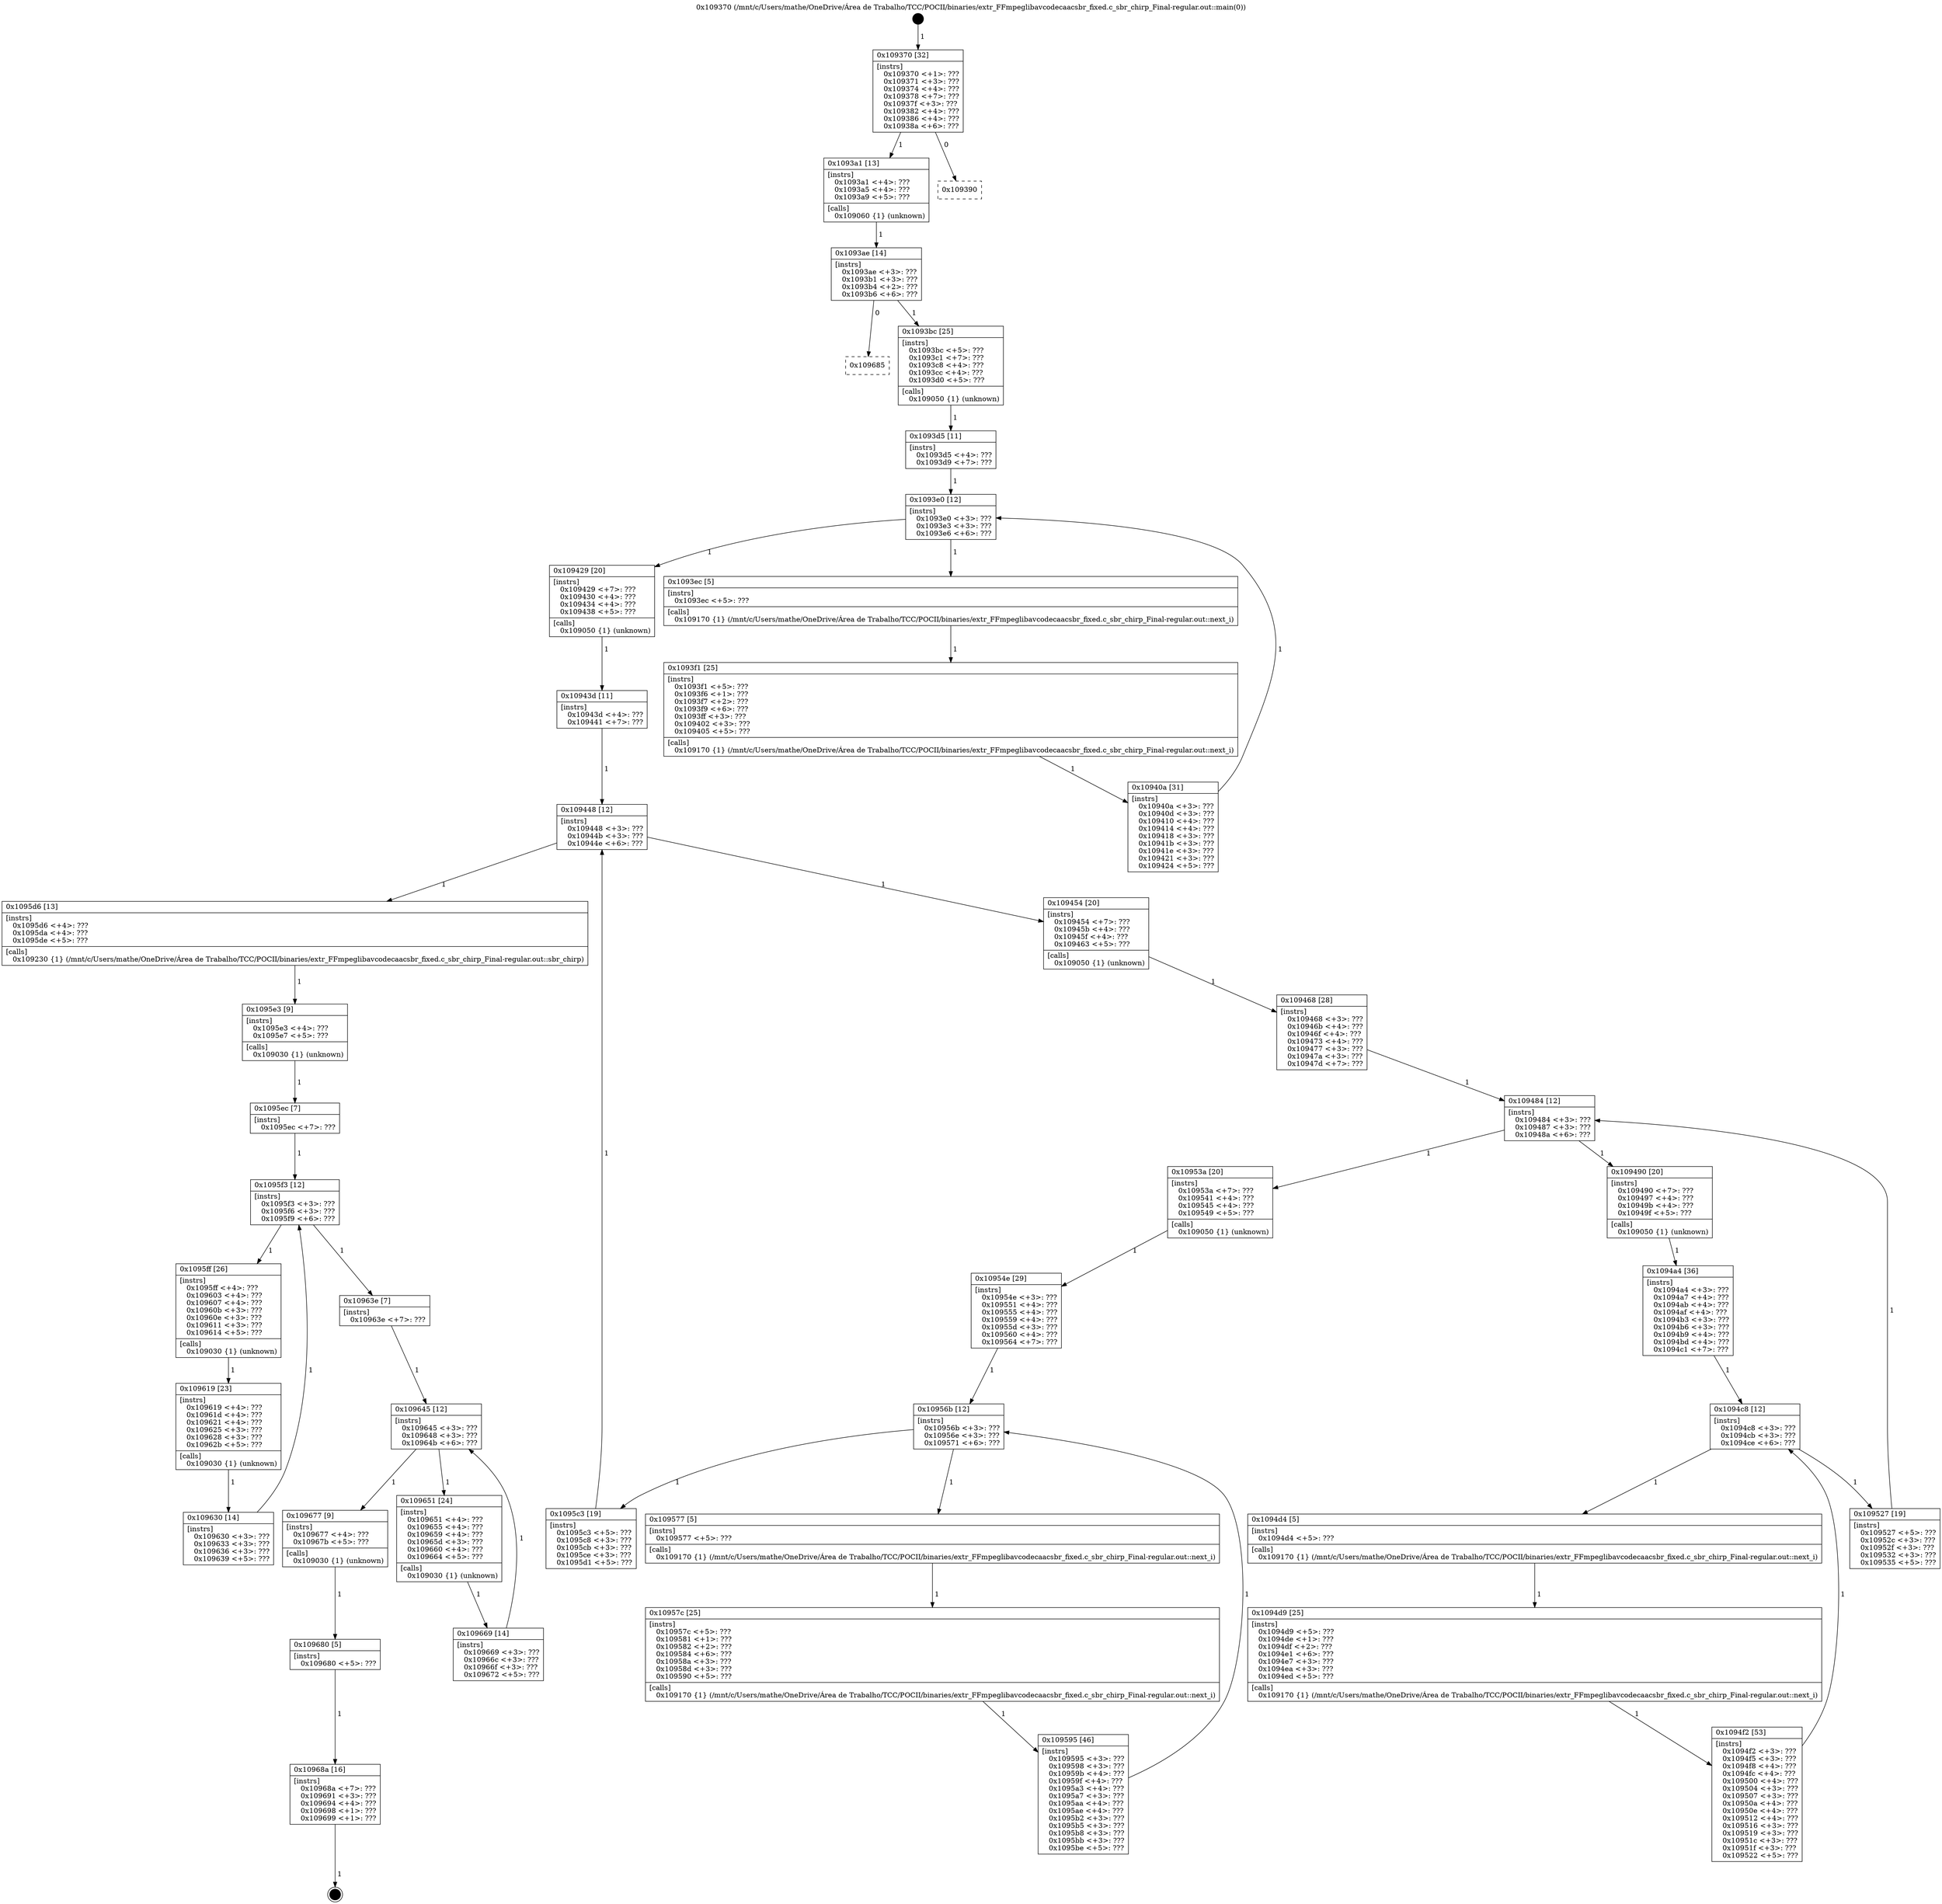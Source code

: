 digraph "0x109370" {
  label = "0x109370 (/mnt/c/Users/mathe/OneDrive/Área de Trabalho/TCC/POCII/binaries/extr_FFmpeglibavcodecaacsbr_fixed.c_sbr_chirp_Final-regular.out::main(0))"
  labelloc = "t"
  node[shape=record]

  Entry [label="",width=0.3,height=0.3,shape=circle,fillcolor=black,style=filled]
  "0x109370" [label="{
     0x109370 [32]\l
     | [instrs]\l
     &nbsp;&nbsp;0x109370 \<+1\>: ???\l
     &nbsp;&nbsp;0x109371 \<+3\>: ???\l
     &nbsp;&nbsp;0x109374 \<+4\>: ???\l
     &nbsp;&nbsp;0x109378 \<+7\>: ???\l
     &nbsp;&nbsp;0x10937f \<+3\>: ???\l
     &nbsp;&nbsp;0x109382 \<+4\>: ???\l
     &nbsp;&nbsp;0x109386 \<+4\>: ???\l
     &nbsp;&nbsp;0x10938a \<+6\>: ???\l
  }"]
  "0x1093a1" [label="{
     0x1093a1 [13]\l
     | [instrs]\l
     &nbsp;&nbsp;0x1093a1 \<+4\>: ???\l
     &nbsp;&nbsp;0x1093a5 \<+4\>: ???\l
     &nbsp;&nbsp;0x1093a9 \<+5\>: ???\l
     | [calls]\l
     &nbsp;&nbsp;0x109060 \{1\} (unknown)\l
  }"]
  "0x109390" [label="{
     0x109390\l
  }", style=dashed]
  "0x1093ae" [label="{
     0x1093ae [14]\l
     | [instrs]\l
     &nbsp;&nbsp;0x1093ae \<+3\>: ???\l
     &nbsp;&nbsp;0x1093b1 \<+3\>: ???\l
     &nbsp;&nbsp;0x1093b4 \<+2\>: ???\l
     &nbsp;&nbsp;0x1093b6 \<+6\>: ???\l
  }"]
  "0x109685" [label="{
     0x109685\l
  }", style=dashed]
  "0x1093bc" [label="{
     0x1093bc [25]\l
     | [instrs]\l
     &nbsp;&nbsp;0x1093bc \<+5\>: ???\l
     &nbsp;&nbsp;0x1093c1 \<+7\>: ???\l
     &nbsp;&nbsp;0x1093c8 \<+4\>: ???\l
     &nbsp;&nbsp;0x1093cc \<+4\>: ???\l
     &nbsp;&nbsp;0x1093d0 \<+5\>: ???\l
     | [calls]\l
     &nbsp;&nbsp;0x109050 \{1\} (unknown)\l
  }"]
  Exit [label="",width=0.3,height=0.3,shape=circle,fillcolor=black,style=filled,peripheries=2]
  "0x1093e0" [label="{
     0x1093e0 [12]\l
     | [instrs]\l
     &nbsp;&nbsp;0x1093e0 \<+3\>: ???\l
     &nbsp;&nbsp;0x1093e3 \<+3\>: ???\l
     &nbsp;&nbsp;0x1093e6 \<+6\>: ???\l
  }"]
  "0x109429" [label="{
     0x109429 [20]\l
     | [instrs]\l
     &nbsp;&nbsp;0x109429 \<+7\>: ???\l
     &nbsp;&nbsp;0x109430 \<+4\>: ???\l
     &nbsp;&nbsp;0x109434 \<+4\>: ???\l
     &nbsp;&nbsp;0x109438 \<+5\>: ???\l
     | [calls]\l
     &nbsp;&nbsp;0x109050 \{1\} (unknown)\l
  }"]
  "0x1093ec" [label="{
     0x1093ec [5]\l
     | [instrs]\l
     &nbsp;&nbsp;0x1093ec \<+5\>: ???\l
     | [calls]\l
     &nbsp;&nbsp;0x109170 \{1\} (/mnt/c/Users/mathe/OneDrive/Área de Trabalho/TCC/POCII/binaries/extr_FFmpeglibavcodecaacsbr_fixed.c_sbr_chirp_Final-regular.out::next_i)\l
  }"]
  "0x1093f1" [label="{
     0x1093f1 [25]\l
     | [instrs]\l
     &nbsp;&nbsp;0x1093f1 \<+5\>: ???\l
     &nbsp;&nbsp;0x1093f6 \<+1\>: ???\l
     &nbsp;&nbsp;0x1093f7 \<+2\>: ???\l
     &nbsp;&nbsp;0x1093f9 \<+6\>: ???\l
     &nbsp;&nbsp;0x1093ff \<+3\>: ???\l
     &nbsp;&nbsp;0x109402 \<+3\>: ???\l
     &nbsp;&nbsp;0x109405 \<+5\>: ???\l
     | [calls]\l
     &nbsp;&nbsp;0x109170 \{1\} (/mnt/c/Users/mathe/OneDrive/Área de Trabalho/TCC/POCII/binaries/extr_FFmpeglibavcodecaacsbr_fixed.c_sbr_chirp_Final-regular.out::next_i)\l
  }"]
  "0x10940a" [label="{
     0x10940a [31]\l
     | [instrs]\l
     &nbsp;&nbsp;0x10940a \<+3\>: ???\l
     &nbsp;&nbsp;0x10940d \<+3\>: ???\l
     &nbsp;&nbsp;0x109410 \<+4\>: ???\l
     &nbsp;&nbsp;0x109414 \<+4\>: ???\l
     &nbsp;&nbsp;0x109418 \<+3\>: ???\l
     &nbsp;&nbsp;0x10941b \<+3\>: ???\l
     &nbsp;&nbsp;0x10941e \<+3\>: ???\l
     &nbsp;&nbsp;0x109421 \<+3\>: ???\l
     &nbsp;&nbsp;0x109424 \<+5\>: ???\l
  }"]
  "0x1093d5" [label="{
     0x1093d5 [11]\l
     | [instrs]\l
     &nbsp;&nbsp;0x1093d5 \<+4\>: ???\l
     &nbsp;&nbsp;0x1093d9 \<+7\>: ???\l
  }"]
  "0x109448" [label="{
     0x109448 [12]\l
     | [instrs]\l
     &nbsp;&nbsp;0x109448 \<+3\>: ???\l
     &nbsp;&nbsp;0x10944b \<+3\>: ???\l
     &nbsp;&nbsp;0x10944e \<+6\>: ???\l
  }"]
  "0x1095d6" [label="{
     0x1095d6 [13]\l
     | [instrs]\l
     &nbsp;&nbsp;0x1095d6 \<+4\>: ???\l
     &nbsp;&nbsp;0x1095da \<+4\>: ???\l
     &nbsp;&nbsp;0x1095de \<+5\>: ???\l
     | [calls]\l
     &nbsp;&nbsp;0x109230 \{1\} (/mnt/c/Users/mathe/OneDrive/Área de Trabalho/TCC/POCII/binaries/extr_FFmpeglibavcodecaacsbr_fixed.c_sbr_chirp_Final-regular.out::sbr_chirp)\l
  }"]
  "0x109454" [label="{
     0x109454 [20]\l
     | [instrs]\l
     &nbsp;&nbsp;0x109454 \<+7\>: ???\l
     &nbsp;&nbsp;0x10945b \<+4\>: ???\l
     &nbsp;&nbsp;0x10945f \<+4\>: ???\l
     &nbsp;&nbsp;0x109463 \<+5\>: ???\l
     | [calls]\l
     &nbsp;&nbsp;0x109050 \{1\} (unknown)\l
  }"]
  "0x109484" [label="{
     0x109484 [12]\l
     | [instrs]\l
     &nbsp;&nbsp;0x109484 \<+3\>: ???\l
     &nbsp;&nbsp;0x109487 \<+3\>: ???\l
     &nbsp;&nbsp;0x10948a \<+6\>: ???\l
  }"]
  "0x10953a" [label="{
     0x10953a [20]\l
     | [instrs]\l
     &nbsp;&nbsp;0x10953a \<+7\>: ???\l
     &nbsp;&nbsp;0x109541 \<+4\>: ???\l
     &nbsp;&nbsp;0x109545 \<+4\>: ???\l
     &nbsp;&nbsp;0x109549 \<+5\>: ???\l
     | [calls]\l
     &nbsp;&nbsp;0x109050 \{1\} (unknown)\l
  }"]
  "0x109490" [label="{
     0x109490 [20]\l
     | [instrs]\l
     &nbsp;&nbsp;0x109490 \<+7\>: ???\l
     &nbsp;&nbsp;0x109497 \<+4\>: ???\l
     &nbsp;&nbsp;0x10949b \<+4\>: ???\l
     &nbsp;&nbsp;0x10949f \<+5\>: ???\l
     | [calls]\l
     &nbsp;&nbsp;0x109050 \{1\} (unknown)\l
  }"]
  "0x1094c8" [label="{
     0x1094c8 [12]\l
     | [instrs]\l
     &nbsp;&nbsp;0x1094c8 \<+3\>: ???\l
     &nbsp;&nbsp;0x1094cb \<+3\>: ???\l
     &nbsp;&nbsp;0x1094ce \<+6\>: ???\l
  }"]
  "0x109527" [label="{
     0x109527 [19]\l
     | [instrs]\l
     &nbsp;&nbsp;0x109527 \<+5\>: ???\l
     &nbsp;&nbsp;0x10952c \<+3\>: ???\l
     &nbsp;&nbsp;0x10952f \<+3\>: ???\l
     &nbsp;&nbsp;0x109532 \<+3\>: ???\l
     &nbsp;&nbsp;0x109535 \<+5\>: ???\l
  }"]
  "0x1094d4" [label="{
     0x1094d4 [5]\l
     | [instrs]\l
     &nbsp;&nbsp;0x1094d4 \<+5\>: ???\l
     | [calls]\l
     &nbsp;&nbsp;0x109170 \{1\} (/mnt/c/Users/mathe/OneDrive/Área de Trabalho/TCC/POCII/binaries/extr_FFmpeglibavcodecaacsbr_fixed.c_sbr_chirp_Final-regular.out::next_i)\l
  }"]
  "0x1094d9" [label="{
     0x1094d9 [25]\l
     | [instrs]\l
     &nbsp;&nbsp;0x1094d9 \<+5\>: ???\l
     &nbsp;&nbsp;0x1094de \<+1\>: ???\l
     &nbsp;&nbsp;0x1094df \<+2\>: ???\l
     &nbsp;&nbsp;0x1094e1 \<+6\>: ???\l
     &nbsp;&nbsp;0x1094e7 \<+3\>: ???\l
     &nbsp;&nbsp;0x1094ea \<+3\>: ???\l
     &nbsp;&nbsp;0x1094ed \<+5\>: ???\l
     | [calls]\l
     &nbsp;&nbsp;0x109170 \{1\} (/mnt/c/Users/mathe/OneDrive/Área de Trabalho/TCC/POCII/binaries/extr_FFmpeglibavcodecaacsbr_fixed.c_sbr_chirp_Final-regular.out::next_i)\l
  }"]
  "0x1094f2" [label="{
     0x1094f2 [53]\l
     | [instrs]\l
     &nbsp;&nbsp;0x1094f2 \<+3\>: ???\l
     &nbsp;&nbsp;0x1094f5 \<+3\>: ???\l
     &nbsp;&nbsp;0x1094f8 \<+4\>: ???\l
     &nbsp;&nbsp;0x1094fc \<+4\>: ???\l
     &nbsp;&nbsp;0x109500 \<+4\>: ???\l
     &nbsp;&nbsp;0x109504 \<+3\>: ???\l
     &nbsp;&nbsp;0x109507 \<+3\>: ???\l
     &nbsp;&nbsp;0x10950a \<+4\>: ???\l
     &nbsp;&nbsp;0x10950e \<+4\>: ???\l
     &nbsp;&nbsp;0x109512 \<+4\>: ???\l
     &nbsp;&nbsp;0x109516 \<+3\>: ???\l
     &nbsp;&nbsp;0x109519 \<+3\>: ???\l
     &nbsp;&nbsp;0x10951c \<+3\>: ???\l
     &nbsp;&nbsp;0x10951f \<+3\>: ???\l
     &nbsp;&nbsp;0x109522 \<+5\>: ???\l
  }"]
  "0x1094a4" [label="{
     0x1094a4 [36]\l
     | [instrs]\l
     &nbsp;&nbsp;0x1094a4 \<+3\>: ???\l
     &nbsp;&nbsp;0x1094a7 \<+4\>: ???\l
     &nbsp;&nbsp;0x1094ab \<+4\>: ???\l
     &nbsp;&nbsp;0x1094af \<+4\>: ???\l
     &nbsp;&nbsp;0x1094b3 \<+3\>: ???\l
     &nbsp;&nbsp;0x1094b6 \<+3\>: ???\l
     &nbsp;&nbsp;0x1094b9 \<+4\>: ???\l
     &nbsp;&nbsp;0x1094bd \<+4\>: ???\l
     &nbsp;&nbsp;0x1094c1 \<+7\>: ???\l
  }"]
  "0x10968a" [label="{
     0x10968a [16]\l
     | [instrs]\l
     &nbsp;&nbsp;0x10968a \<+7\>: ???\l
     &nbsp;&nbsp;0x109691 \<+3\>: ???\l
     &nbsp;&nbsp;0x109694 \<+4\>: ???\l
     &nbsp;&nbsp;0x109698 \<+1\>: ???\l
     &nbsp;&nbsp;0x109699 \<+1\>: ???\l
  }"]
  "0x109468" [label="{
     0x109468 [28]\l
     | [instrs]\l
     &nbsp;&nbsp;0x109468 \<+3\>: ???\l
     &nbsp;&nbsp;0x10946b \<+4\>: ???\l
     &nbsp;&nbsp;0x10946f \<+4\>: ???\l
     &nbsp;&nbsp;0x109473 \<+4\>: ???\l
     &nbsp;&nbsp;0x109477 \<+3\>: ???\l
     &nbsp;&nbsp;0x10947a \<+3\>: ???\l
     &nbsp;&nbsp;0x10947d \<+7\>: ???\l
  }"]
  "0x10956b" [label="{
     0x10956b [12]\l
     | [instrs]\l
     &nbsp;&nbsp;0x10956b \<+3\>: ???\l
     &nbsp;&nbsp;0x10956e \<+3\>: ???\l
     &nbsp;&nbsp;0x109571 \<+6\>: ???\l
  }"]
  "0x1095c3" [label="{
     0x1095c3 [19]\l
     | [instrs]\l
     &nbsp;&nbsp;0x1095c3 \<+5\>: ???\l
     &nbsp;&nbsp;0x1095c8 \<+3\>: ???\l
     &nbsp;&nbsp;0x1095cb \<+3\>: ???\l
     &nbsp;&nbsp;0x1095ce \<+3\>: ???\l
     &nbsp;&nbsp;0x1095d1 \<+5\>: ???\l
  }"]
  "0x109577" [label="{
     0x109577 [5]\l
     | [instrs]\l
     &nbsp;&nbsp;0x109577 \<+5\>: ???\l
     | [calls]\l
     &nbsp;&nbsp;0x109170 \{1\} (/mnt/c/Users/mathe/OneDrive/Área de Trabalho/TCC/POCII/binaries/extr_FFmpeglibavcodecaacsbr_fixed.c_sbr_chirp_Final-regular.out::next_i)\l
  }"]
  "0x10957c" [label="{
     0x10957c [25]\l
     | [instrs]\l
     &nbsp;&nbsp;0x10957c \<+5\>: ???\l
     &nbsp;&nbsp;0x109581 \<+1\>: ???\l
     &nbsp;&nbsp;0x109582 \<+2\>: ???\l
     &nbsp;&nbsp;0x109584 \<+6\>: ???\l
     &nbsp;&nbsp;0x10958a \<+3\>: ???\l
     &nbsp;&nbsp;0x10958d \<+3\>: ???\l
     &nbsp;&nbsp;0x109590 \<+5\>: ???\l
     | [calls]\l
     &nbsp;&nbsp;0x109170 \{1\} (/mnt/c/Users/mathe/OneDrive/Área de Trabalho/TCC/POCII/binaries/extr_FFmpeglibavcodecaacsbr_fixed.c_sbr_chirp_Final-regular.out::next_i)\l
  }"]
  "0x109595" [label="{
     0x109595 [46]\l
     | [instrs]\l
     &nbsp;&nbsp;0x109595 \<+3\>: ???\l
     &nbsp;&nbsp;0x109598 \<+3\>: ???\l
     &nbsp;&nbsp;0x10959b \<+4\>: ???\l
     &nbsp;&nbsp;0x10959f \<+4\>: ???\l
     &nbsp;&nbsp;0x1095a3 \<+4\>: ???\l
     &nbsp;&nbsp;0x1095a7 \<+3\>: ???\l
     &nbsp;&nbsp;0x1095aa \<+4\>: ???\l
     &nbsp;&nbsp;0x1095ae \<+4\>: ???\l
     &nbsp;&nbsp;0x1095b2 \<+3\>: ???\l
     &nbsp;&nbsp;0x1095b5 \<+3\>: ???\l
     &nbsp;&nbsp;0x1095b8 \<+3\>: ???\l
     &nbsp;&nbsp;0x1095bb \<+3\>: ???\l
     &nbsp;&nbsp;0x1095be \<+5\>: ???\l
  }"]
  "0x10954e" [label="{
     0x10954e [29]\l
     | [instrs]\l
     &nbsp;&nbsp;0x10954e \<+3\>: ???\l
     &nbsp;&nbsp;0x109551 \<+4\>: ???\l
     &nbsp;&nbsp;0x109555 \<+4\>: ???\l
     &nbsp;&nbsp;0x109559 \<+4\>: ???\l
     &nbsp;&nbsp;0x10955d \<+3\>: ???\l
     &nbsp;&nbsp;0x109560 \<+4\>: ???\l
     &nbsp;&nbsp;0x109564 \<+7\>: ???\l
  }"]
  "0x109680" [label="{
     0x109680 [5]\l
     | [instrs]\l
     &nbsp;&nbsp;0x109680 \<+5\>: ???\l
  }"]
  "0x10943d" [label="{
     0x10943d [11]\l
     | [instrs]\l
     &nbsp;&nbsp;0x10943d \<+4\>: ???\l
     &nbsp;&nbsp;0x109441 \<+7\>: ???\l
  }"]
  "0x1095e3" [label="{
     0x1095e3 [9]\l
     | [instrs]\l
     &nbsp;&nbsp;0x1095e3 \<+4\>: ???\l
     &nbsp;&nbsp;0x1095e7 \<+5\>: ???\l
     | [calls]\l
     &nbsp;&nbsp;0x109030 \{1\} (unknown)\l
  }"]
  "0x1095f3" [label="{
     0x1095f3 [12]\l
     | [instrs]\l
     &nbsp;&nbsp;0x1095f3 \<+3\>: ???\l
     &nbsp;&nbsp;0x1095f6 \<+3\>: ???\l
     &nbsp;&nbsp;0x1095f9 \<+6\>: ???\l
  }"]
  "0x109645" [label="{
     0x109645 [12]\l
     | [instrs]\l
     &nbsp;&nbsp;0x109645 \<+3\>: ???\l
     &nbsp;&nbsp;0x109648 \<+3\>: ???\l
     &nbsp;&nbsp;0x10964b \<+6\>: ???\l
  }"]
  "0x1095ff" [label="{
     0x1095ff [26]\l
     | [instrs]\l
     &nbsp;&nbsp;0x1095ff \<+4\>: ???\l
     &nbsp;&nbsp;0x109603 \<+4\>: ???\l
     &nbsp;&nbsp;0x109607 \<+4\>: ???\l
     &nbsp;&nbsp;0x10960b \<+3\>: ???\l
     &nbsp;&nbsp;0x10960e \<+3\>: ???\l
     &nbsp;&nbsp;0x109611 \<+3\>: ???\l
     &nbsp;&nbsp;0x109614 \<+5\>: ???\l
     | [calls]\l
     &nbsp;&nbsp;0x109030 \{1\} (unknown)\l
  }"]
  "0x109619" [label="{
     0x109619 [23]\l
     | [instrs]\l
     &nbsp;&nbsp;0x109619 \<+4\>: ???\l
     &nbsp;&nbsp;0x10961d \<+4\>: ???\l
     &nbsp;&nbsp;0x109621 \<+4\>: ???\l
     &nbsp;&nbsp;0x109625 \<+3\>: ???\l
     &nbsp;&nbsp;0x109628 \<+3\>: ???\l
     &nbsp;&nbsp;0x10962b \<+5\>: ???\l
     | [calls]\l
     &nbsp;&nbsp;0x109030 \{1\} (unknown)\l
  }"]
  "0x109630" [label="{
     0x109630 [14]\l
     | [instrs]\l
     &nbsp;&nbsp;0x109630 \<+3\>: ???\l
     &nbsp;&nbsp;0x109633 \<+3\>: ???\l
     &nbsp;&nbsp;0x109636 \<+3\>: ???\l
     &nbsp;&nbsp;0x109639 \<+5\>: ???\l
  }"]
  "0x1095ec" [label="{
     0x1095ec [7]\l
     | [instrs]\l
     &nbsp;&nbsp;0x1095ec \<+7\>: ???\l
  }"]
  "0x109677" [label="{
     0x109677 [9]\l
     | [instrs]\l
     &nbsp;&nbsp;0x109677 \<+4\>: ???\l
     &nbsp;&nbsp;0x10967b \<+5\>: ???\l
     | [calls]\l
     &nbsp;&nbsp;0x109030 \{1\} (unknown)\l
  }"]
  "0x109651" [label="{
     0x109651 [24]\l
     | [instrs]\l
     &nbsp;&nbsp;0x109651 \<+4\>: ???\l
     &nbsp;&nbsp;0x109655 \<+4\>: ???\l
     &nbsp;&nbsp;0x109659 \<+4\>: ???\l
     &nbsp;&nbsp;0x10965d \<+3\>: ???\l
     &nbsp;&nbsp;0x109660 \<+4\>: ???\l
     &nbsp;&nbsp;0x109664 \<+5\>: ???\l
     | [calls]\l
     &nbsp;&nbsp;0x109030 \{1\} (unknown)\l
  }"]
  "0x109669" [label="{
     0x109669 [14]\l
     | [instrs]\l
     &nbsp;&nbsp;0x109669 \<+3\>: ???\l
     &nbsp;&nbsp;0x10966c \<+3\>: ???\l
     &nbsp;&nbsp;0x10966f \<+3\>: ???\l
     &nbsp;&nbsp;0x109672 \<+5\>: ???\l
  }"]
  "0x10963e" [label="{
     0x10963e [7]\l
     | [instrs]\l
     &nbsp;&nbsp;0x10963e \<+7\>: ???\l
  }"]
  Entry -> "0x109370" [label=" 1"]
  "0x109370" -> "0x1093a1" [label=" 1"]
  "0x109370" -> "0x109390" [label=" 0"]
  "0x1093a1" -> "0x1093ae" [label=" 1"]
  "0x1093ae" -> "0x109685" [label=" 0"]
  "0x1093ae" -> "0x1093bc" [label=" 1"]
  "0x10968a" -> Exit [label=" 1"]
  "0x1093bc" -> "0x1093d5" [label=" 1"]
  "0x1093e0" -> "0x109429" [label=" 1"]
  "0x1093e0" -> "0x1093ec" [label=" 1"]
  "0x1093ec" -> "0x1093f1" [label=" 1"]
  "0x1093f1" -> "0x10940a" [label=" 1"]
  "0x1093d5" -> "0x1093e0" [label=" 1"]
  "0x10940a" -> "0x1093e0" [label=" 1"]
  "0x109429" -> "0x10943d" [label=" 1"]
  "0x109448" -> "0x1095d6" [label=" 1"]
  "0x109448" -> "0x109454" [label=" 1"]
  "0x109454" -> "0x109468" [label=" 1"]
  "0x109484" -> "0x10953a" [label=" 1"]
  "0x109484" -> "0x109490" [label=" 1"]
  "0x109490" -> "0x1094a4" [label=" 1"]
  "0x1094c8" -> "0x109527" [label=" 1"]
  "0x1094c8" -> "0x1094d4" [label=" 1"]
  "0x1094d4" -> "0x1094d9" [label=" 1"]
  "0x1094d9" -> "0x1094f2" [label=" 1"]
  "0x1094a4" -> "0x1094c8" [label=" 1"]
  "0x1094f2" -> "0x1094c8" [label=" 1"]
  "0x109680" -> "0x10968a" [label=" 1"]
  "0x109468" -> "0x109484" [label=" 1"]
  "0x109527" -> "0x109484" [label=" 1"]
  "0x10953a" -> "0x10954e" [label=" 1"]
  "0x10956b" -> "0x1095c3" [label=" 1"]
  "0x10956b" -> "0x109577" [label=" 1"]
  "0x109577" -> "0x10957c" [label=" 1"]
  "0x10957c" -> "0x109595" [label=" 1"]
  "0x10954e" -> "0x10956b" [label=" 1"]
  "0x109595" -> "0x10956b" [label=" 1"]
  "0x109677" -> "0x109680" [label=" 1"]
  "0x10943d" -> "0x109448" [label=" 1"]
  "0x1095c3" -> "0x109448" [label=" 1"]
  "0x1095d6" -> "0x1095e3" [label=" 1"]
  "0x1095e3" -> "0x1095ec" [label=" 1"]
  "0x1095f3" -> "0x10963e" [label=" 1"]
  "0x1095f3" -> "0x1095ff" [label=" 1"]
  "0x1095ff" -> "0x109619" [label=" 1"]
  "0x109619" -> "0x109630" [label=" 1"]
  "0x1095ec" -> "0x1095f3" [label=" 1"]
  "0x109630" -> "0x1095f3" [label=" 1"]
  "0x109645" -> "0x109677" [label=" 1"]
  "0x109645" -> "0x109651" [label=" 1"]
  "0x109651" -> "0x109669" [label=" 1"]
  "0x10963e" -> "0x109645" [label=" 1"]
  "0x109669" -> "0x109645" [label=" 1"]
}
